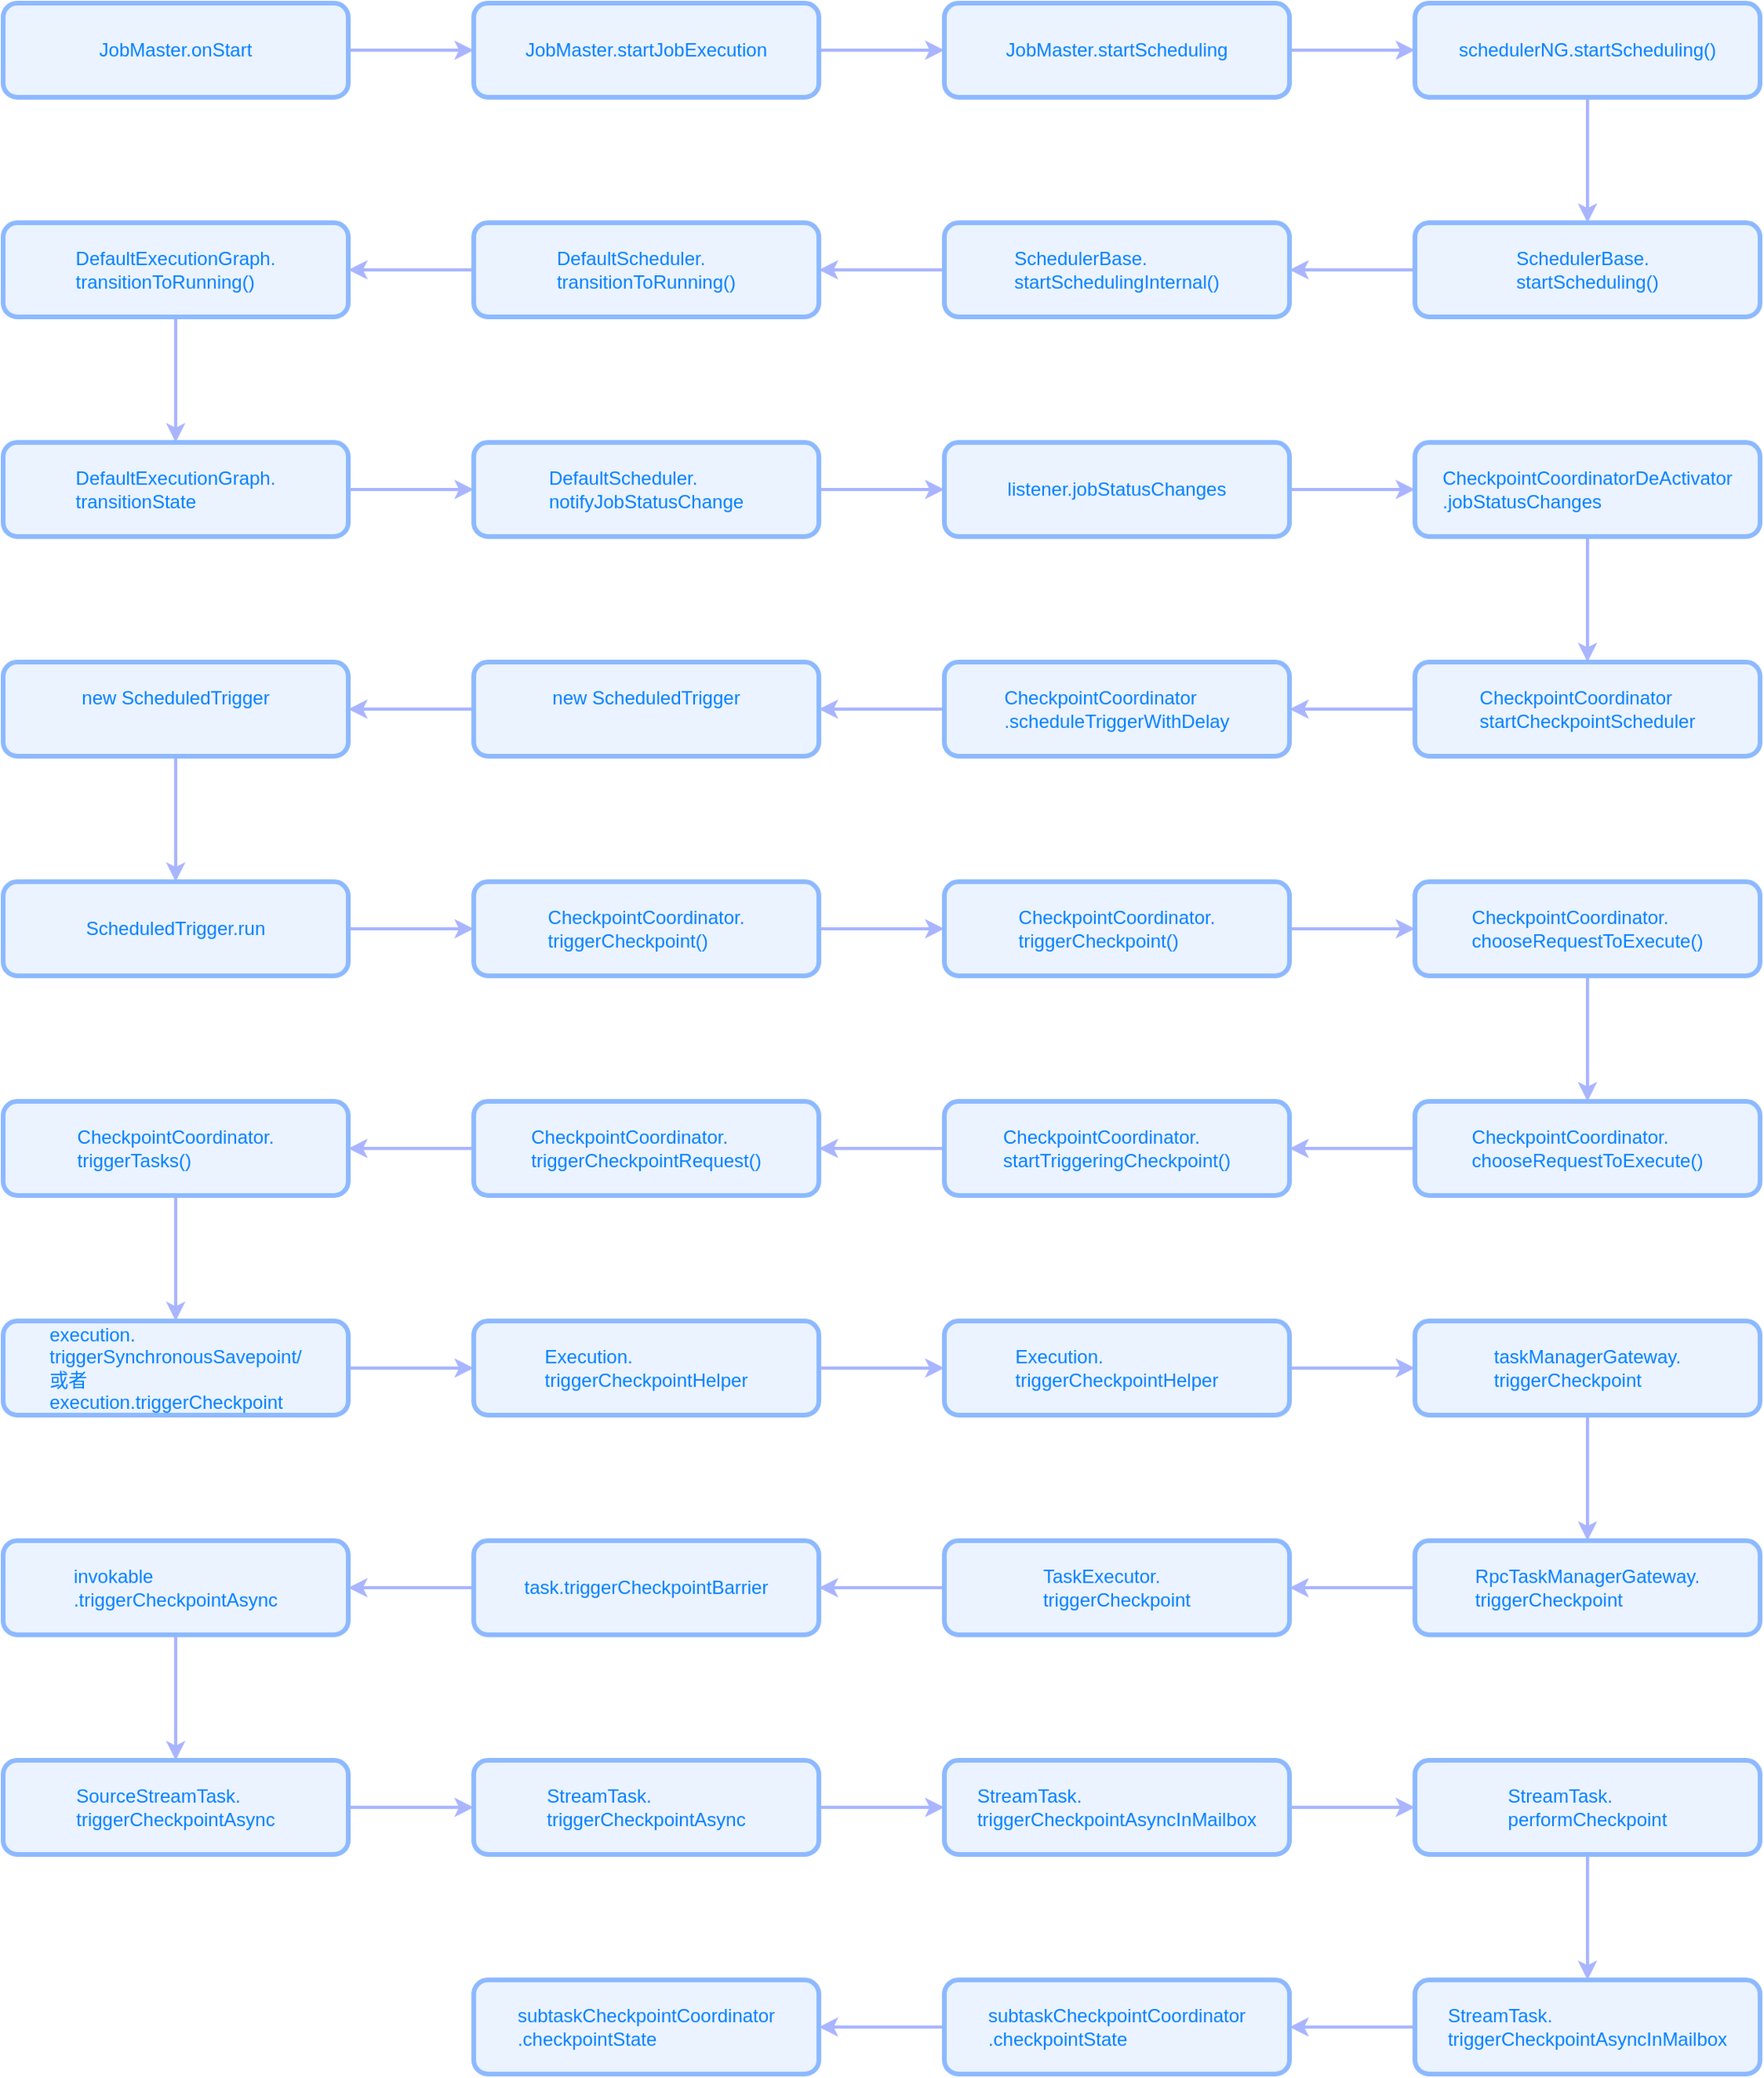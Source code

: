 <mxfile version="20.2.0" type="github">
  <diagram id="rIVFuziZvPPRcLXx0T_O" name="第 1 页">
    <mxGraphModel dx="1422" dy="762" grid="1" gridSize="10" guides="1" tooltips="1" connect="1" arrows="1" fold="1" page="1" pageScale="1" pageWidth="827" pageHeight="1169" math="0" shadow="0">
      <root>
        <mxCell id="0" />
        <mxCell id="1" parent="0" />
        <mxCell id="JBiYZkBzwP2a8FWgT42R-4" value="" style="edgeStyle=orthogonalEdgeStyle;rounded=0;orthogonalLoop=1;jettySize=auto;html=1;fontFamily=Helvetica;fontSize=12;fontColor=#007FFF;strokeColor=#A9B5FF;strokeWidth=2;" edge="1" parent="1" source="JBiYZkBzwP2a8FWgT42R-1" target="JBiYZkBzwP2a8FWgT42R-3">
          <mxGeometry relative="1" as="geometry" />
        </mxCell>
        <mxCell id="JBiYZkBzwP2a8FWgT42R-1" value="&lt;span style=&quot;text-align: left;&quot;&gt;&lt;font color=&quot;#007fff&quot;&gt;JobMaster.&lt;/font&gt;&lt;/span&gt;&lt;font color=&quot;#007fff&quot;&gt;onStart&lt;/font&gt;" style="rounded=1;whiteSpace=wrap;html=1;fillColor=#EAF3FF;strokeColor=#8DB9FF;strokeWidth=3;" vertex="1" parent="1">
          <mxGeometry x="50" y="120" width="220" height="60" as="geometry" />
        </mxCell>
        <mxCell id="JBiYZkBzwP2a8FWgT42R-6" value="" style="edgeStyle=orthogonalEdgeStyle;rounded=0;orthogonalLoop=1;jettySize=auto;html=1;fontFamily=Helvetica;fontSize=12;fontColor=#007FFF;strokeColor=#A9B5FF;strokeWidth=2;" edge="1" parent="1" source="JBiYZkBzwP2a8FWgT42R-3" target="JBiYZkBzwP2a8FWgT42R-5">
          <mxGeometry relative="1" as="geometry" />
        </mxCell>
        <mxCell id="JBiYZkBzwP2a8FWgT42R-3" value="&lt;span style=&quot;text-align: left;&quot;&gt;&lt;font color=&quot;#007fff&quot;&gt;JobMaster.startJobExecution&lt;/font&gt;&lt;/span&gt;" style="rounded=1;whiteSpace=wrap;html=1;fillColor=#EAF3FF;strokeColor=#8DB9FF;strokeWidth=3;" vertex="1" parent="1">
          <mxGeometry x="350" y="120" width="220" height="60" as="geometry" />
        </mxCell>
        <mxCell id="JBiYZkBzwP2a8FWgT42R-8" value="" style="edgeStyle=orthogonalEdgeStyle;rounded=0;orthogonalLoop=1;jettySize=auto;html=1;fontFamily=Helvetica;fontSize=12;fontColor=#007FFF;strokeColor=#A9B5FF;strokeWidth=2;" edge="1" parent="1" source="JBiYZkBzwP2a8FWgT42R-5" target="JBiYZkBzwP2a8FWgT42R-7">
          <mxGeometry relative="1" as="geometry" />
        </mxCell>
        <mxCell id="JBiYZkBzwP2a8FWgT42R-5" value="&lt;span style=&quot;text-align: left;&quot;&gt;&lt;font color=&quot;#007fff&quot;&gt;JobMaster.&lt;/font&gt;&lt;/span&gt;&lt;font color=&quot;#007fff&quot;&gt;startScheduling&lt;/font&gt;" style="rounded=1;whiteSpace=wrap;html=1;fillColor=#EAF3FF;strokeColor=#8DB9FF;strokeWidth=3;" vertex="1" parent="1">
          <mxGeometry x="650" y="120" width="220" height="60" as="geometry" />
        </mxCell>
        <mxCell id="JBiYZkBzwP2a8FWgT42R-10" value="" style="edgeStyle=orthogonalEdgeStyle;rounded=0;orthogonalLoop=1;jettySize=auto;html=1;fontFamily=Helvetica;fontSize=12;fontColor=#007FFF;strokeColor=#A9B5FF;strokeWidth=2;" edge="1" parent="1" source="JBiYZkBzwP2a8FWgT42R-7" target="JBiYZkBzwP2a8FWgT42R-9">
          <mxGeometry relative="1" as="geometry" />
        </mxCell>
        <mxCell id="JBiYZkBzwP2a8FWgT42R-7" value="&lt;div style=&quot;text-align: left;&quot;&gt;&lt;span style=&quot;background-color: initial;&quot;&gt;&lt;font color=&quot;#007fff&quot;&gt;schedulerNG.startScheduling()&lt;/font&gt;&lt;/span&gt;&lt;/div&gt;" style="rounded=1;whiteSpace=wrap;html=1;fillColor=#EAF3FF;strokeColor=#8DB9FF;strokeWidth=3;" vertex="1" parent="1">
          <mxGeometry x="950" y="120" width="220" height="60" as="geometry" />
        </mxCell>
        <mxCell id="JBiYZkBzwP2a8FWgT42R-12" value="" style="edgeStyle=orthogonalEdgeStyle;rounded=0;orthogonalLoop=1;jettySize=auto;html=1;fontFamily=Helvetica;fontSize=12;fontColor=#007FFF;strokeColor=#A9B5FF;strokeWidth=2;" edge="1" parent="1" source="JBiYZkBzwP2a8FWgT42R-9" target="JBiYZkBzwP2a8FWgT42R-11">
          <mxGeometry relative="1" as="geometry" />
        </mxCell>
        <mxCell id="JBiYZkBzwP2a8FWgT42R-9" value="&lt;div style=&quot;text-align: left;&quot;&gt;&lt;span style=&quot;background-color: initial;&quot;&gt;&lt;font color=&quot;#007fff&quot;&gt;SchedulerBase.&lt;/font&gt;&lt;/span&gt;&lt;/div&gt;&lt;span style=&quot;color: rgb(0, 127, 255); text-align: left;&quot;&gt;startScheduling()&lt;/span&gt;" style="rounded=1;whiteSpace=wrap;html=1;fillColor=#EAF3FF;strokeColor=#8DB9FF;strokeWidth=3;" vertex="1" parent="1">
          <mxGeometry x="950" y="260" width="220" height="60" as="geometry" />
        </mxCell>
        <mxCell id="JBiYZkBzwP2a8FWgT42R-14" value="" style="edgeStyle=orthogonalEdgeStyle;rounded=0;orthogonalLoop=1;jettySize=auto;html=1;fontFamily=Helvetica;fontSize=12;fontColor=#007FFF;strokeColor=#A9B5FF;strokeWidth=2;" edge="1" parent="1" source="JBiYZkBzwP2a8FWgT42R-11" target="JBiYZkBzwP2a8FWgT42R-13">
          <mxGeometry relative="1" as="geometry" />
        </mxCell>
        <mxCell id="JBiYZkBzwP2a8FWgT42R-11" value="&lt;div style=&quot;text-align: left;&quot;&gt;&lt;span style=&quot;background-color: initial;&quot;&gt;&lt;font color=&quot;#007fff&quot;&gt;SchedulerBase.&lt;/font&gt;&lt;/span&gt;&lt;/div&gt;&lt;div style=&quot;text-align: left;&quot;&gt;&lt;span style=&quot;background-color: initial;&quot;&gt;&lt;font color=&quot;#007fff&quot;&gt;startSchedulingInternal()&lt;/font&gt;&lt;/span&gt;&lt;/div&gt;" style="rounded=1;whiteSpace=wrap;html=1;fillColor=#EAF3FF;strokeColor=#8DB9FF;strokeWidth=3;" vertex="1" parent="1">
          <mxGeometry x="650" y="260" width="220" height="60" as="geometry" />
        </mxCell>
        <mxCell id="JBiYZkBzwP2a8FWgT42R-16" value="" style="edgeStyle=orthogonalEdgeStyle;rounded=0;orthogonalLoop=1;jettySize=auto;html=1;fontFamily=Helvetica;fontSize=12;fontColor=#007FFF;strokeColor=#A9B5FF;strokeWidth=2;" edge="1" parent="1" source="JBiYZkBzwP2a8FWgT42R-13" target="JBiYZkBzwP2a8FWgT42R-15">
          <mxGeometry relative="1" as="geometry" />
        </mxCell>
        <mxCell id="JBiYZkBzwP2a8FWgT42R-13" value="&lt;div style=&quot;text-align: left;&quot;&gt;&lt;span style=&quot;background-color: initial;&quot;&gt;&lt;font color=&quot;#007fff&quot;&gt;DefaultScheduler&lt;/font&gt;&lt;/span&gt;&lt;span style=&quot;color: rgb(0, 127, 255); background-color: initial;&quot;&gt;.&lt;/span&gt;&lt;/div&gt;&lt;div style=&quot;text-align: left;&quot;&gt;&lt;span style=&quot;background-color: initial;&quot;&gt;&lt;font color=&quot;#007fff&quot;&gt;transitionToRunning&lt;/font&gt;&lt;/span&gt;&lt;span style=&quot;color: rgb(0, 127, 255); background-color: initial;&quot;&gt;()&lt;/span&gt;&lt;/div&gt;" style="rounded=1;whiteSpace=wrap;html=1;fillColor=#EAF3FF;strokeColor=#8DB9FF;strokeWidth=3;" vertex="1" parent="1">
          <mxGeometry x="350" y="260" width="220" height="60" as="geometry" />
        </mxCell>
        <mxCell id="JBiYZkBzwP2a8FWgT42R-18" value="" style="edgeStyle=orthogonalEdgeStyle;rounded=0;orthogonalLoop=1;jettySize=auto;html=1;fontFamily=Helvetica;fontSize=12;fontColor=#007FFF;strokeColor=#A9B5FF;strokeWidth=2;" edge="1" parent="1" source="JBiYZkBzwP2a8FWgT42R-15" target="JBiYZkBzwP2a8FWgT42R-17">
          <mxGeometry relative="1" as="geometry" />
        </mxCell>
        <mxCell id="JBiYZkBzwP2a8FWgT42R-15" value="&lt;div style=&quot;text-align: left;&quot;&gt;&lt;span style=&quot;background-color: initial;&quot;&gt;&lt;font color=&quot;#007fff&quot;&gt;DefaultExecutionGraph&lt;/font&gt;&lt;/span&gt;&lt;span style=&quot;background-color: initial; color: rgb(0, 127, 255);&quot;&gt;.&lt;/span&gt;&lt;/div&gt;&lt;div style=&quot;text-align: left;&quot;&gt;&lt;span style=&quot;background-color: initial;&quot;&gt;&lt;font color=&quot;#007fff&quot;&gt;transitionToRunning&lt;/font&gt;&lt;/span&gt;&lt;span style=&quot;color: rgb(0, 127, 255); background-color: initial;&quot;&gt;()&lt;/span&gt;&lt;/div&gt;" style="rounded=1;whiteSpace=wrap;html=1;fillColor=#EAF3FF;strokeColor=#8DB9FF;strokeWidth=3;" vertex="1" parent="1">
          <mxGeometry x="50" y="260" width="220" height="60" as="geometry" />
        </mxCell>
        <mxCell id="JBiYZkBzwP2a8FWgT42R-20" value="" style="edgeStyle=orthogonalEdgeStyle;rounded=0;orthogonalLoop=1;jettySize=auto;html=1;fontFamily=Helvetica;fontSize=12;fontColor=#007FFF;strokeColor=#A9B5FF;strokeWidth=2;" edge="1" parent="1" source="JBiYZkBzwP2a8FWgT42R-17" target="JBiYZkBzwP2a8FWgT42R-19">
          <mxGeometry relative="1" as="geometry" />
        </mxCell>
        <mxCell id="JBiYZkBzwP2a8FWgT42R-17" value="&lt;div style=&quot;text-align: left;&quot;&gt;&lt;span style=&quot;background-color: initial;&quot;&gt;&lt;font color=&quot;#007fff&quot;&gt;DefaultExecutionGraph&lt;/font&gt;&lt;/span&gt;&lt;span style=&quot;background-color: initial; color: rgb(0, 127, 255);&quot;&gt;.&lt;/span&gt;&lt;/div&gt;&lt;div style=&quot;text-align: left;&quot;&gt;&lt;font color=&quot;#007fff&quot;&gt;transitionState&lt;/font&gt;&lt;br&gt;&lt;/div&gt;" style="rounded=1;whiteSpace=wrap;html=1;fillColor=#EAF3FF;strokeColor=#8DB9FF;strokeWidth=3;" vertex="1" parent="1">
          <mxGeometry x="50" y="400" width="220" height="60" as="geometry" />
        </mxCell>
        <mxCell id="JBiYZkBzwP2a8FWgT42R-22" value="" style="edgeStyle=orthogonalEdgeStyle;rounded=0;orthogonalLoop=1;jettySize=auto;html=1;fontFamily=Helvetica;fontSize=12;fontColor=#007FFF;strokeColor=#A9B5FF;strokeWidth=2;" edge="1" parent="1" source="JBiYZkBzwP2a8FWgT42R-19" target="JBiYZkBzwP2a8FWgT42R-21">
          <mxGeometry relative="1" as="geometry" />
        </mxCell>
        <mxCell id="JBiYZkBzwP2a8FWgT42R-19" value="&lt;div style=&quot;text-align: left;&quot;&gt;&lt;span style=&quot;background-color: initial;&quot;&gt;&lt;font color=&quot;#007fff&quot;&gt;DefaultScheduler&lt;/font&gt;&lt;/span&gt;&lt;span style=&quot;color: rgb(0, 127, 255); background-color: initial;&quot;&gt;.&lt;/span&gt;&lt;/div&gt;&lt;div style=&quot;text-align: left;&quot;&gt;&lt;font color=&quot;#007fff&quot;&gt;notifyJobStatusChange&lt;/font&gt;&lt;br&gt;&lt;/div&gt;" style="rounded=1;whiteSpace=wrap;html=1;fillColor=#EAF3FF;strokeColor=#8DB9FF;strokeWidth=3;" vertex="1" parent="1">
          <mxGeometry x="350" y="400" width="220" height="60" as="geometry" />
        </mxCell>
        <mxCell id="JBiYZkBzwP2a8FWgT42R-24" value="" style="edgeStyle=orthogonalEdgeStyle;rounded=0;orthogonalLoop=1;jettySize=auto;html=1;fontFamily=Helvetica;fontSize=12;fontColor=#007FFF;strokeColor=#A9B5FF;strokeWidth=2;" edge="1" parent="1" source="JBiYZkBzwP2a8FWgT42R-21" target="JBiYZkBzwP2a8FWgT42R-23">
          <mxGeometry relative="1" as="geometry" />
        </mxCell>
        <mxCell id="JBiYZkBzwP2a8FWgT42R-21" value="&lt;div style=&quot;text-align: left;&quot;&gt;&lt;font color=&quot;#007fff&quot;&gt;listener.jobStatusChanges&lt;/font&gt;&lt;br&gt;&lt;/div&gt;" style="rounded=1;whiteSpace=wrap;html=1;fillColor=#EAF3FF;strokeColor=#8DB9FF;strokeWidth=3;" vertex="1" parent="1">
          <mxGeometry x="650" y="400" width="220" height="60" as="geometry" />
        </mxCell>
        <mxCell id="JBiYZkBzwP2a8FWgT42R-26" value="" style="edgeStyle=orthogonalEdgeStyle;rounded=0;orthogonalLoop=1;jettySize=auto;html=1;fontFamily=Helvetica;fontSize=12;fontColor=#007FFF;strokeColor=#A9B5FF;strokeWidth=2;" edge="1" parent="1" source="JBiYZkBzwP2a8FWgT42R-23" target="JBiYZkBzwP2a8FWgT42R-25">
          <mxGeometry relative="1" as="geometry" />
        </mxCell>
        <mxCell id="JBiYZkBzwP2a8FWgT42R-23" value="&lt;div style=&quot;text-align: left;&quot;&gt;&lt;span style=&quot;background-color: initial;&quot;&gt;&lt;font color=&quot;#007fff&quot;&gt;CheckpointCoordinatorDeActivator&lt;/font&gt;&lt;/span&gt;&lt;/div&gt;&lt;div style=&quot;text-align: left;&quot;&gt;&lt;font color=&quot;#007fff&quot;&gt;.jobStatusChanges&lt;/font&gt;&lt;br&gt;&lt;/div&gt;" style="rounded=1;whiteSpace=wrap;html=1;fillColor=#EAF3FF;strokeColor=#8DB9FF;strokeWidth=3;" vertex="1" parent="1">
          <mxGeometry x="950" y="400" width="220" height="60" as="geometry" />
        </mxCell>
        <mxCell id="JBiYZkBzwP2a8FWgT42R-28" value="" style="edgeStyle=orthogonalEdgeStyle;rounded=0;orthogonalLoop=1;jettySize=auto;html=1;fontFamily=Helvetica;fontSize=12;fontColor=#007FFF;strokeColor=#A9B5FF;strokeWidth=2;" edge="1" parent="1" source="JBiYZkBzwP2a8FWgT42R-25" target="JBiYZkBzwP2a8FWgT42R-27">
          <mxGeometry relative="1" as="geometry" />
        </mxCell>
        <mxCell id="JBiYZkBzwP2a8FWgT42R-25" value="&lt;div style=&quot;text-align: left;&quot;&gt;&lt;span style=&quot;background-color: initial;&quot;&gt;&lt;font color=&quot;#007fff&quot;&gt;CheckpointCoordinator&lt;/font&gt;&lt;/span&gt;&lt;/div&gt;&lt;div style=&quot;text-align: left;&quot;&gt;&lt;font color=&quot;#007fff&quot;&gt;startCheckpointScheduler&lt;/font&gt;&lt;br&gt;&lt;/div&gt;" style="rounded=1;whiteSpace=wrap;html=1;fillColor=#EAF3FF;strokeColor=#8DB9FF;strokeWidth=3;" vertex="1" parent="1">
          <mxGeometry x="950" y="540" width="220" height="60" as="geometry" />
        </mxCell>
        <mxCell id="JBiYZkBzwP2a8FWgT42R-30" value="" style="edgeStyle=orthogonalEdgeStyle;rounded=0;orthogonalLoop=1;jettySize=auto;html=1;fontFamily=Helvetica;fontSize=12;fontColor=#007FFF;strokeColor=#A9B5FF;strokeWidth=2;" edge="1" parent="1" source="JBiYZkBzwP2a8FWgT42R-27" target="JBiYZkBzwP2a8FWgT42R-29">
          <mxGeometry relative="1" as="geometry" />
        </mxCell>
        <mxCell id="JBiYZkBzwP2a8FWgT42R-27" value="&lt;div style=&quot;text-align: left;&quot;&gt;&lt;span style=&quot;background-color: initial;&quot;&gt;&lt;font color=&quot;#007fff&quot;&gt;CheckpointCoordinator&lt;/font&gt;&lt;/span&gt;&lt;/div&gt;&lt;div style=&quot;text-align: left;&quot;&gt;&lt;font color=&quot;#007fff&quot;&gt;.&lt;/font&gt;&lt;span style=&quot;color: rgb(0, 127, 255); background-color: initial;&quot;&gt;scheduleTriggerWithDelay&lt;/span&gt;&lt;/div&gt;" style="rounded=1;whiteSpace=wrap;html=1;fillColor=#EAF3FF;strokeColor=#8DB9FF;strokeWidth=3;" vertex="1" parent="1">
          <mxGeometry x="650" y="540" width="220" height="60" as="geometry" />
        </mxCell>
        <mxCell id="JBiYZkBzwP2a8FWgT42R-32" value="" style="edgeStyle=orthogonalEdgeStyle;rounded=0;orthogonalLoop=1;jettySize=auto;html=1;fontFamily=Helvetica;fontSize=12;fontColor=#007FFF;strokeColor=#A9B5FF;strokeWidth=2;" edge="1" parent="1" source="JBiYZkBzwP2a8FWgT42R-29" target="JBiYZkBzwP2a8FWgT42R-31">
          <mxGeometry relative="1" as="geometry" />
        </mxCell>
        <mxCell id="JBiYZkBzwP2a8FWgT42R-29" value="&lt;div style=&quot;text-align: left;&quot;&gt;&lt;font color=&quot;#007fff&quot;&gt;new&amp;nbsp;&lt;/font&gt;&lt;span style=&quot;color: rgb(0, 127, 255); background-color: initial;&quot;&gt;ScheduledTrigger&lt;/span&gt;&lt;/div&gt;&lt;div style=&quot;text-align: left;&quot;&gt;&lt;font color=&quot;#007fff&quot;&gt;&amp;nbsp;&lt;/font&gt;&lt;/div&gt;" style="rounded=1;whiteSpace=wrap;html=1;fillColor=#EAF3FF;strokeColor=#8DB9FF;strokeWidth=3;" vertex="1" parent="1">
          <mxGeometry x="350" y="540" width="220" height="60" as="geometry" />
        </mxCell>
        <mxCell id="JBiYZkBzwP2a8FWgT42R-34" value="" style="edgeStyle=orthogonalEdgeStyle;rounded=0;orthogonalLoop=1;jettySize=auto;html=1;fontFamily=Helvetica;fontSize=12;fontColor=#007FFF;strokeColor=#A9B5FF;strokeWidth=2;" edge="1" parent="1" source="JBiYZkBzwP2a8FWgT42R-31" target="JBiYZkBzwP2a8FWgT42R-33">
          <mxGeometry relative="1" as="geometry" />
        </mxCell>
        <mxCell id="JBiYZkBzwP2a8FWgT42R-31" value="&lt;div style=&quot;text-align: left;&quot;&gt;&lt;font color=&quot;#007fff&quot;&gt;new&amp;nbsp;&lt;/font&gt;&lt;span style=&quot;color: rgb(0, 127, 255); background-color: initial;&quot;&gt;ScheduledTrigger&lt;/span&gt;&lt;/div&gt;&lt;div style=&quot;text-align: left;&quot;&gt;&lt;font color=&quot;#007fff&quot;&gt;&amp;nbsp;&lt;/font&gt;&lt;/div&gt;" style="rounded=1;whiteSpace=wrap;html=1;fillColor=#EAF3FF;strokeColor=#8DB9FF;strokeWidth=3;" vertex="1" parent="1">
          <mxGeometry x="50" y="540" width="220" height="60" as="geometry" />
        </mxCell>
        <mxCell id="JBiYZkBzwP2a8FWgT42R-36" value="" style="edgeStyle=orthogonalEdgeStyle;rounded=0;orthogonalLoop=1;jettySize=auto;html=1;fontFamily=Helvetica;fontSize=12;fontColor=#007FFF;strokeColor=#A9B5FF;strokeWidth=2;" edge="1" parent="1" source="JBiYZkBzwP2a8FWgT42R-33" target="JBiYZkBzwP2a8FWgT42R-35">
          <mxGeometry relative="1" as="geometry" />
        </mxCell>
        <mxCell id="JBiYZkBzwP2a8FWgT42R-33" value="&lt;div style=&quot;text-align: left;&quot;&gt;&lt;font color=&quot;#007fff&quot;&gt;ScheduledTrigger.run&lt;/font&gt;&lt;br&gt;&lt;/div&gt;" style="rounded=1;whiteSpace=wrap;html=1;fillColor=#EAF3FF;strokeColor=#8DB9FF;strokeWidth=3;" vertex="1" parent="1">
          <mxGeometry x="50" y="680" width="220" height="60" as="geometry" />
        </mxCell>
        <mxCell id="JBiYZkBzwP2a8FWgT42R-38" value="" style="edgeStyle=orthogonalEdgeStyle;rounded=0;orthogonalLoop=1;jettySize=auto;html=1;fontFamily=Helvetica;fontSize=12;fontColor=#007FFF;strokeColor=#A9B5FF;strokeWidth=2;" edge="1" parent="1" source="JBiYZkBzwP2a8FWgT42R-35" target="JBiYZkBzwP2a8FWgT42R-37">
          <mxGeometry relative="1" as="geometry" />
        </mxCell>
        <mxCell id="JBiYZkBzwP2a8FWgT42R-35" value="&lt;div style=&quot;text-align: left;&quot;&gt;&lt;font color=&quot;#007fff&quot;&gt;CheckpointCoordinator.&lt;/font&gt;&lt;br&gt;&lt;/div&gt;&lt;div style=&quot;text-align: left;&quot;&gt;&lt;font color=&quot;#007fff&quot;&gt;triggerCheckpoint()&lt;br&gt;&lt;/font&gt;&lt;/div&gt;" style="rounded=1;whiteSpace=wrap;html=1;fillColor=#EAF3FF;strokeColor=#8DB9FF;strokeWidth=3;" vertex="1" parent="1">
          <mxGeometry x="350" y="680" width="220" height="60" as="geometry" />
        </mxCell>
        <mxCell id="JBiYZkBzwP2a8FWgT42R-40" value="" style="edgeStyle=orthogonalEdgeStyle;rounded=0;orthogonalLoop=1;jettySize=auto;html=1;fontFamily=Helvetica;fontSize=12;fontColor=#007FFF;strokeColor=#A9B5FF;strokeWidth=2;" edge="1" parent="1" source="JBiYZkBzwP2a8FWgT42R-37" target="JBiYZkBzwP2a8FWgT42R-39">
          <mxGeometry relative="1" as="geometry" />
        </mxCell>
        <mxCell id="JBiYZkBzwP2a8FWgT42R-37" value="&lt;div style=&quot;text-align: left;&quot;&gt;&lt;font color=&quot;#007fff&quot;&gt;CheckpointCoordinator.&lt;/font&gt;&lt;br&gt;&lt;/div&gt;&lt;div style=&quot;text-align: left;&quot;&gt;&lt;font color=&quot;#007fff&quot;&gt;triggerCheckpoint()&lt;br&gt;&lt;/font&gt;&lt;/div&gt;" style="rounded=1;whiteSpace=wrap;html=1;fillColor=#EAF3FF;strokeColor=#8DB9FF;strokeWidth=3;" vertex="1" parent="1">
          <mxGeometry x="650" y="680" width="220" height="60" as="geometry" />
        </mxCell>
        <mxCell id="JBiYZkBzwP2a8FWgT42R-42" value="" style="edgeStyle=orthogonalEdgeStyle;rounded=0;orthogonalLoop=1;jettySize=auto;html=1;fontFamily=Helvetica;fontSize=12;fontColor=#007FFF;strokeColor=#A9B5FF;strokeWidth=2;" edge="1" parent="1" source="JBiYZkBzwP2a8FWgT42R-39" target="JBiYZkBzwP2a8FWgT42R-41">
          <mxGeometry relative="1" as="geometry" />
        </mxCell>
        <mxCell id="JBiYZkBzwP2a8FWgT42R-39" value="&lt;div style=&quot;text-align: left;&quot;&gt;&lt;font color=&quot;#007fff&quot;&gt;CheckpointCoordinator.&lt;/font&gt;&lt;br&gt;&lt;/div&gt;&lt;div style=&quot;text-align: left;&quot;&gt;&lt;span style=&quot;background-color: initial;&quot;&gt;&lt;font color=&quot;#007fff&quot;&gt;chooseRequestToExecute&lt;/font&gt;&lt;/span&gt;&lt;span style=&quot;color: rgb(0, 127, 255); background-color: initial;&quot;&gt;()&lt;/span&gt;&lt;/div&gt;" style="rounded=1;whiteSpace=wrap;html=1;fillColor=#EAF3FF;strokeColor=#8DB9FF;strokeWidth=3;" vertex="1" parent="1">
          <mxGeometry x="950" y="680" width="220" height="60" as="geometry" />
        </mxCell>
        <mxCell id="JBiYZkBzwP2a8FWgT42R-44" value="" style="edgeStyle=orthogonalEdgeStyle;rounded=0;orthogonalLoop=1;jettySize=auto;html=1;fontFamily=Helvetica;fontSize=12;fontColor=#007FFF;strokeColor=#A9B5FF;strokeWidth=2;" edge="1" parent="1" source="JBiYZkBzwP2a8FWgT42R-41" target="JBiYZkBzwP2a8FWgT42R-43">
          <mxGeometry relative="1" as="geometry" />
        </mxCell>
        <mxCell id="JBiYZkBzwP2a8FWgT42R-41" value="&lt;div style=&quot;text-align: left;&quot;&gt;&lt;font color=&quot;#007fff&quot;&gt;CheckpointCoordinator.&lt;/font&gt;&lt;br&gt;&lt;/div&gt;&lt;div style=&quot;text-align: left;&quot;&gt;&lt;span style=&quot;background-color: initial;&quot;&gt;&lt;font color=&quot;#007fff&quot;&gt;chooseRequestToExecute&lt;/font&gt;&lt;/span&gt;&lt;span style=&quot;color: rgb(0, 127, 255); background-color: initial;&quot;&gt;()&lt;/span&gt;&lt;/div&gt;" style="rounded=1;whiteSpace=wrap;html=1;fillColor=#EAF3FF;strokeColor=#8DB9FF;strokeWidth=3;" vertex="1" parent="1">
          <mxGeometry x="950" y="820" width="220" height="60" as="geometry" />
        </mxCell>
        <mxCell id="JBiYZkBzwP2a8FWgT42R-63" value="" style="edgeStyle=orthogonalEdgeStyle;rounded=0;orthogonalLoop=1;jettySize=auto;html=1;fontFamily=Helvetica;fontSize=12;fontColor=#007FFF;strokeColor=#A9B5FF;strokeWidth=2;" edge="1" parent="1" source="JBiYZkBzwP2a8FWgT42R-43" target="JBiYZkBzwP2a8FWgT42R-62">
          <mxGeometry relative="1" as="geometry" />
        </mxCell>
        <mxCell id="JBiYZkBzwP2a8FWgT42R-43" value="&lt;div style=&quot;text-align: left;&quot;&gt;&lt;font color=&quot;#007fff&quot;&gt;CheckpointCoordinator.&lt;/font&gt;&lt;br&gt;&lt;/div&gt;&lt;div style=&quot;text-align: left;&quot;&gt;&lt;span style=&quot;background-color: initial;&quot;&gt;&lt;font color=&quot;#007fff&quot;&gt;startTriggeringCheckpoint&lt;/font&gt;&lt;/span&gt;&lt;span style=&quot;background-color: initial; color: rgb(0, 127, 255);&quot;&gt;()&lt;/span&gt;&lt;/div&gt;" style="rounded=1;whiteSpace=wrap;html=1;fillColor=#EAF3FF;strokeColor=#8DB9FF;strokeWidth=3;" vertex="1" parent="1">
          <mxGeometry x="650" y="820" width="220" height="60" as="geometry" />
        </mxCell>
        <mxCell id="JBiYZkBzwP2a8FWgT42R-65" value="" style="edgeStyle=orthogonalEdgeStyle;rounded=0;orthogonalLoop=1;jettySize=auto;html=1;fontFamily=Helvetica;fontSize=12;fontColor=#007FFF;strokeColor=#A9B5FF;strokeWidth=2;" edge="1" parent="1" source="JBiYZkBzwP2a8FWgT42R-62" target="JBiYZkBzwP2a8FWgT42R-64">
          <mxGeometry relative="1" as="geometry" />
        </mxCell>
        <mxCell id="JBiYZkBzwP2a8FWgT42R-62" value="&lt;div style=&quot;text-align: left;&quot;&gt;&lt;font color=&quot;#007fff&quot;&gt;CheckpointCoordinator.&lt;/font&gt;&lt;br&gt;&lt;/div&gt;&lt;div style=&quot;text-align: left;&quot;&gt;&lt;span style=&quot;background-color: initial;&quot;&gt;&lt;font color=&quot;#007fff&quot;&gt;triggerCheckpointRequest&lt;/font&gt;&lt;/span&gt;&lt;span style=&quot;background-color: initial; color: rgb(0, 127, 255);&quot;&gt;()&lt;/span&gt;&lt;/div&gt;" style="rounded=1;whiteSpace=wrap;html=1;fillColor=#EAF3FF;strokeColor=#8DB9FF;strokeWidth=3;" vertex="1" parent="1">
          <mxGeometry x="350" y="820" width="220" height="60" as="geometry" />
        </mxCell>
        <mxCell id="JBiYZkBzwP2a8FWgT42R-67" value="" style="edgeStyle=orthogonalEdgeStyle;rounded=0;orthogonalLoop=1;jettySize=auto;html=1;fontFamily=Helvetica;fontSize=12;fontColor=#007FFF;strokeColor=#A9B5FF;strokeWidth=2;" edge="1" parent="1" source="JBiYZkBzwP2a8FWgT42R-64" target="JBiYZkBzwP2a8FWgT42R-66">
          <mxGeometry relative="1" as="geometry" />
        </mxCell>
        <mxCell id="JBiYZkBzwP2a8FWgT42R-64" value="&lt;div style=&quot;text-align: left;&quot;&gt;&lt;font color=&quot;#007fff&quot;&gt;CheckpointCoordinator.&lt;/font&gt;&lt;br&gt;&lt;/div&gt;&lt;div style=&quot;text-align: left;&quot;&gt;&lt;span style=&quot;background-color: initial;&quot;&gt;&lt;font color=&quot;#007fff&quot;&gt;triggerTasks&lt;/font&gt;&lt;/span&gt;&lt;span style=&quot;background-color: initial; color: rgb(0, 127, 255);&quot;&gt;()&lt;/span&gt;&lt;/div&gt;" style="rounded=1;whiteSpace=wrap;html=1;fillColor=#EAF3FF;strokeColor=#8DB9FF;strokeWidth=3;" vertex="1" parent="1">
          <mxGeometry x="50" y="820" width="220" height="60" as="geometry" />
        </mxCell>
        <mxCell id="JBiYZkBzwP2a8FWgT42R-69" value="" style="edgeStyle=orthogonalEdgeStyle;rounded=0;orthogonalLoop=1;jettySize=auto;html=1;fontFamily=Helvetica;fontSize=12;fontColor=#007FFF;strokeColor=#A9B5FF;strokeWidth=2;" edge="1" parent="1" source="JBiYZkBzwP2a8FWgT42R-66" target="JBiYZkBzwP2a8FWgT42R-68">
          <mxGeometry relative="1" as="geometry" />
        </mxCell>
        <mxCell id="JBiYZkBzwP2a8FWgT42R-66" value="&lt;div style=&quot;text-align: left;&quot;&gt;&lt;font color=&quot;#007fff&quot;&gt;execution.&lt;/font&gt;&lt;/div&gt;&lt;div style=&quot;text-align: left;&quot;&gt;&lt;font color=&quot;#007fff&quot;&gt;triggerSynchronousSavepoint/&lt;/font&gt;&lt;br&gt;&lt;/div&gt;&lt;div style=&quot;text-align: left;&quot;&gt;&lt;font color=&quot;#007fff&quot;&gt;或者&lt;/font&gt;&lt;/div&gt;&lt;div style=&quot;text-align: left;&quot;&gt;&lt;font color=&quot;#007fff&quot;&gt;execution.triggerCheckpoint&lt;br&gt;&lt;/font&gt;&lt;/div&gt;" style="rounded=1;whiteSpace=wrap;html=1;fillColor=#EAF3FF;strokeColor=#8DB9FF;strokeWidth=3;" vertex="1" parent="1">
          <mxGeometry x="50" y="960" width="220" height="60" as="geometry" />
        </mxCell>
        <mxCell id="JBiYZkBzwP2a8FWgT42R-71" value="" style="edgeStyle=orthogonalEdgeStyle;rounded=0;orthogonalLoop=1;jettySize=auto;html=1;fontFamily=Helvetica;fontSize=12;fontColor=#007FFF;strokeColor=#A9B5FF;strokeWidth=2;" edge="1" parent="1" source="JBiYZkBzwP2a8FWgT42R-68" target="JBiYZkBzwP2a8FWgT42R-70">
          <mxGeometry relative="1" as="geometry" />
        </mxCell>
        <mxCell id="JBiYZkBzwP2a8FWgT42R-68" value="&lt;div style=&quot;text-align: left;&quot;&gt;&lt;span style=&quot;background-color: initial;&quot;&gt;&lt;font color=&quot;#007fff&quot;&gt;Execution&lt;/font&gt;&lt;/span&gt;&lt;span style=&quot;color: rgb(0, 127, 255); background-color: initial;&quot;&gt;.&lt;/span&gt;&lt;/div&gt;&lt;div style=&quot;text-align: left;&quot;&gt;&lt;font color=&quot;#007fff&quot;&gt;triggerCheckpointHelper&lt;/font&gt;&lt;br&gt;&lt;/div&gt;" style="rounded=1;whiteSpace=wrap;html=1;fillColor=#EAF3FF;strokeColor=#8DB9FF;strokeWidth=3;" vertex="1" parent="1">
          <mxGeometry x="350" y="960" width="220" height="60" as="geometry" />
        </mxCell>
        <mxCell id="JBiYZkBzwP2a8FWgT42R-73" value="" style="edgeStyle=orthogonalEdgeStyle;rounded=0;orthogonalLoop=1;jettySize=auto;html=1;fontFamily=Helvetica;fontSize=12;fontColor=#007FFF;strokeColor=#A9B5FF;strokeWidth=2;" edge="1" parent="1" source="JBiYZkBzwP2a8FWgT42R-70" target="JBiYZkBzwP2a8FWgT42R-72">
          <mxGeometry relative="1" as="geometry" />
        </mxCell>
        <mxCell id="JBiYZkBzwP2a8FWgT42R-70" value="&lt;div style=&quot;text-align: left;&quot;&gt;&lt;span style=&quot;background-color: initial;&quot;&gt;&lt;font color=&quot;#007fff&quot;&gt;Execution&lt;/font&gt;&lt;/span&gt;&lt;span style=&quot;color: rgb(0, 127, 255); background-color: initial;&quot;&gt;.&lt;/span&gt;&lt;/div&gt;&lt;div style=&quot;text-align: left;&quot;&gt;&lt;font color=&quot;#007fff&quot;&gt;triggerCheckpointHelper&lt;/font&gt;&lt;br&gt;&lt;/div&gt;" style="rounded=1;whiteSpace=wrap;html=1;fillColor=#EAF3FF;strokeColor=#8DB9FF;strokeWidth=3;" vertex="1" parent="1">
          <mxGeometry x="650" y="960" width="220" height="60" as="geometry" />
        </mxCell>
        <mxCell id="JBiYZkBzwP2a8FWgT42R-75" value="" style="edgeStyle=orthogonalEdgeStyle;rounded=0;orthogonalLoop=1;jettySize=auto;html=1;fontFamily=Helvetica;fontSize=12;fontColor=#007FFF;strokeColor=#A9B5FF;strokeWidth=2;" edge="1" parent="1" source="JBiYZkBzwP2a8FWgT42R-72" target="JBiYZkBzwP2a8FWgT42R-74">
          <mxGeometry relative="1" as="geometry" />
        </mxCell>
        <mxCell id="JBiYZkBzwP2a8FWgT42R-72" value="&lt;div style=&quot;text-align: left;&quot;&gt;&lt;font color=&quot;#007fff&quot;&gt;taskManagerGateway.&lt;/font&gt;&lt;/div&gt;&lt;div style=&quot;text-align: left;&quot;&gt;&lt;font color=&quot;#007fff&quot;&gt;triggerCheckpoint&lt;/font&gt;&lt;br&gt;&lt;/div&gt;" style="rounded=1;whiteSpace=wrap;html=1;fillColor=#EAF3FF;strokeColor=#8DB9FF;strokeWidth=3;" vertex="1" parent="1">
          <mxGeometry x="950" y="960" width="220" height="60" as="geometry" />
        </mxCell>
        <mxCell id="JBiYZkBzwP2a8FWgT42R-77" value="" style="edgeStyle=orthogonalEdgeStyle;rounded=0;orthogonalLoop=1;jettySize=auto;html=1;fontFamily=Helvetica;fontSize=12;fontColor=#007FFF;strokeColor=#A9B5FF;strokeWidth=2;" edge="1" parent="1" source="JBiYZkBzwP2a8FWgT42R-74" target="JBiYZkBzwP2a8FWgT42R-76">
          <mxGeometry relative="1" as="geometry" />
        </mxCell>
        <mxCell id="JBiYZkBzwP2a8FWgT42R-74" value="&lt;div style=&quot;text-align: left;&quot;&gt;&lt;span style=&quot;background-color: initial;&quot;&gt;&lt;font color=&quot;#007fff&quot;&gt;RpcTaskManagerGateway&lt;/font&gt;&lt;/span&gt;&lt;span style=&quot;background-color: initial; color: rgb(0, 127, 255);&quot;&gt;.&lt;/span&gt;&lt;/div&gt;&lt;div style=&quot;text-align: left;&quot;&gt;&lt;font color=&quot;#007fff&quot;&gt;triggerCheckpoint&lt;/font&gt;&lt;br&gt;&lt;/div&gt;" style="rounded=1;whiteSpace=wrap;html=1;fillColor=#EAF3FF;strokeColor=#8DB9FF;strokeWidth=3;" vertex="1" parent="1">
          <mxGeometry x="950" y="1100" width="220" height="60" as="geometry" />
        </mxCell>
        <mxCell id="JBiYZkBzwP2a8FWgT42R-79" value="" style="edgeStyle=orthogonalEdgeStyle;rounded=0;orthogonalLoop=1;jettySize=auto;html=1;fontFamily=Helvetica;fontSize=12;fontColor=#007FFF;strokeColor=#A9B5FF;strokeWidth=2;" edge="1" parent="1" source="JBiYZkBzwP2a8FWgT42R-76" target="JBiYZkBzwP2a8FWgT42R-78">
          <mxGeometry relative="1" as="geometry" />
        </mxCell>
        <mxCell id="JBiYZkBzwP2a8FWgT42R-76" value="&lt;div style=&quot;text-align: left;&quot;&gt;&lt;span style=&quot;background-color: initial;&quot;&gt;&lt;font color=&quot;#007fff&quot;&gt;TaskExecutor&lt;/font&gt;&lt;/span&gt;&lt;span style=&quot;background-color: initial; color: rgb(0, 127, 255);&quot;&gt;.&lt;/span&gt;&lt;/div&gt;&lt;div style=&quot;text-align: left;&quot;&gt;&lt;font color=&quot;#007fff&quot;&gt;triggerCheckpoint&lt;/font&gt;&lt;br&gt;&lt;/div&gt;" style="rounded=1;whiteSpace=wrap;html=1;fillColor=#EAF3FF;strokeColor=#8DB9FF;strokeWidth=3;" vertex="1" parent="1">
          <mxGeometry x="650" y="1100" width="220" height="60" as="geometry" />
        </mxCell>
        <mxCell id="JBiYZkBzwP2a8FWgT42R-81" value="" style="edgeStyle=orthogonalEdgeStyle;rounded=0;orthogonalLoop=1;jettySize=auto;html=1;fontFamily=Helvetica;fontSize=12;fontColor=#007FFF;strokeColor=#A9B5FF;strokeWidth=2;" edge="1" parent="1" source="JBiYZkBzwP2a8FWgT42R-78" target="JBiYZkBzwP2a8FWgT42R-80">
          <mxGeometry relative="1" as="geometry" />
        </mxCell>
        <mxCell id="JBiYZkBzwP2a8FWgT42R-78" value="&lt;div style=&quot;text-align: left;&quot;&gt;&lt;font color=&quot;#007fff&quot;&gt;task.triggerCheckpointBarrier&lt;/font&gt;&lt;br&gt;&lt;/div&gt;" style="rounded=1;whiteSpace=wrap;html=1;fillColor=#EAF3FF;strokeColor=#8DB9FF;strokeWidth=3;" vertex="1" parent="1">
          <mxGeometry x="350" y="1100" width="220" height="60" as="geometry" />
        </mxCell>
        <mxCell id="JBiYZkBzwP2a8FWgT42R-83" value="" style="edgeStyle=orthogonalEdgeStyle;rounded=0;orthogonalLoop=1;jettySize=auto;html=1;fontFamily=Helvetica;fontSize=12;fontColor=#007FFF;strokeColor=#A9B5FF;strokeWidth=2;" edge="1" parent="1" source="JBiYZkBzwP2a8FWgT42R-80" target="JBiYZkBzwP2a8FWgT42R-82">
          <mxGeometry relative="1" as="geometry" />
        </mxCell>
        <mxCell id="JBiYZkBzwP2a8FWgT42R-80" value="&lt;div style=&quot;text-align: left;&quot;&gt;&lt;font color=&quot;#007fff&quot;&gt;invokable&lt;/font&gt;&lt;/div&gt;&lt;div style=&quot;text-align: left;&quot;&gt;&lt;font color=&quot;#007fff&quot;&gt;.triggerCheckpointAsync&lt;/font&gt;&lt;br&gt;&lt;/div&gt;" style="rounded=1;whiteSpace=wrap;html=1;fillColor=#EAF3FF;strokeColor=#8DB9FF;strokeWidth=3;" vertex="1" parent="1">
          <mxGeometry x="50" y="1100" width="220" height="60" as="geometry" />
        </mxCell>
        <mxCell id="JBiYZkBzwP2a8FWgT42R-85" value="" style="edgeStyle=orthogonalEdgeStyle;rounded=0;orthogonalLoop=1;jettySize=auto;html=1;fontFamily=Helvetica;fontSize=12;fontColor=#007FFF;strokeColor=#A9B5FF;strokeWidth=2;" edge="1" parent="1" source="JBiYZkBzwP2a8FWgT42R-82" target="JBiYZkBzwP2a8FWgT42R-84">
          <mxGeometry relative="1" as="geometry" />
        </mxCell>
        <mxCell id="JBiYZkBzwP2a8FWgT42R-82" value="&lt;div style=&quot;text-align: left;&quot;&gt;&lt;span style=&quot;background-color: initial;&quot;&gt;&lt;font color=&quot;#007fff&quot;&gt;SourceStreamTask.&lt;/font&gt;&lt;/span&gt;&lt;/div&gt;&lt;div style=&quot;text-align: left;&quot;&gt;&lt;span style=&quot;color: rgb(0, 127, 255); background-color: initial;&quot;&gt;triggerCheckpointAsync&lt;/span&gt;&lt;br&gt;&lt;/div&gt;" style="rounded=1;whiteSpace=wrap;html=1;fillColor=#EAF3FF;strokeColor=#8DB9FF;strokeWidth=3;" vertex="1" parent="1">
          <mxGeometry x="50" y="1240" width="220" height="60" as="geometry" />
        </mxCell>
        <mxCell id="JBiYZkBzwP2a8FWgT42R-87" value="" style="edgeStyle=orthogonalEdgeStyle;rounded=0;orthogonalLoop=1;jettySize=auto;html=1;fontFamily=Helvetica;fontSize=12;fontColor=#007FFF;strokeColor=#A9B5FF;strokeWidth=2;" edge="1" parent="1" source="JBiYZkBzwP2a8FWgT42R-84" target="JBiYZkBzwP2a8FWgT42R-86">
          <mxGeometry relative="1" as="geometry" />
        </mxCell>
        <mxCell id="JBiYZkBzwP2a8FWgT42R-84" value="&lt;div style=&quot;text-align: left;&quot;&gt;&lt;span style=&quot;background-color: initial;&quot;&gt;&lt;font color=&quot;#007fff&quot;&gt;StreamTask&lt;/font&gt;&lt;/span&gt;&lt;span style=&quot;color: rgb(0, 127, 255); background-color: initial;&quot;&gt;.&lt;/span&gt;&lt;/div&gt;&lt;div style=&quot;text-align: left;&quot;&gt;&lt;span style=&quot;background-color: initial;&quot;&gt;&lt;font color=&quot;#007fff&quot;&gt;triggerCheckpointAsync&lt;/font&gt;&lt;/span&gt;&lt;/div&gt;" style="rounded=1;whiteSpace=wrap;html=1;fillColor=#EAF3FF;strokeColor=#8DB9FF;strokeWidth=3;" vertex="1" parent="1">
          <mxGeometry x="350" y="1240" width="220" height="60" as="geometry" />
        </mxCell>
        <mxCell id="JBiYZkBzwP2a8FWgT42R-89" value="" style="edgeStyle=orthogonalEdgeStyle;rounded=0;orthogonalLoop=1;jettySize=auto;html=1;fontFamily=Helvetica;fontSize=12;fontColor=#007FFF;strokeColor=#A9B5FF;strokeWidth=2;" edge="1" parent="1" source="JBiYZkBzwP2a8FWgT42R-86" target="JBiYZkBzwP2a8FWgT42R-88">
          <mxGeometry relative="1" as="geometry" />
        </mxCell>
        <mxCell id="JBiYZkBzwP2a8FWgT42R-86" value="&lt;div style=&quot;text-align: left;&quot;&gt;&lt;span style=&quot;background-color: initial;&quot;&gt;&lt;font color=&quot;#007fff&quot;&gt;StreamTask&lt;/font&gt;&lt;/span&gt;&lt;span style=&quot;color: rgb(0, 127, 255); background-color: initial;&quot;&gt;.&lt;/span&gt;&lt;/div&gt;&lt;div style=&quot;text-align: left;&quot;&gt;&lt;font color=&quot;#007fff&quot;&gt;triggerCheckpointAsyncInMailbox&lt;/font&gt;&lt;br&gt;&lt;/div&gt;" style="rounded=1;whiteSpace=wrap;html=1;fillColor=#EAF3FF;strokeColor=#8DB9FF;strokeWidth=3;" vertex="1" parent="1">
          <mxGeometry x="650" y="1240" width="220" height="60" as="geometry" />
        </mxCell>
        <mxCell id="JBiYZkBzwP2a8FWgT42R-91" value="" style="edgeStyle=orthogonalEdgeStyle;rounded=0;orthogonalLoop=1;jettySize=auto;html=1;fontFamily=Helvetica;fontSize=12;fontColor=#007FFF;strokeColor=#A9B5FF;strokeWidth=2;" edge="1" parent="1" source="JBiYZkBzwP2a8FWgT42R-88" target="JBiYZkBzwP2a8FWgT42R-90">
          <mxGeometry relative="1" as="geometry" />
        </mxCell>
        <mxCell id="JBiYZkBzwP2a8FWgT42R-88" value="&lt;div style=&quot;text-align: left;&quot;&gt;&lt;span style=&quot;background-color: initial;&quot;&gt;&lt;font color=&quot;#007fff&quot;&gt;StreamTask&lt;/font&gt;&lt;/span&gt;&lt;span style=&quot;color: rgb(0, 127, 255); background-color: initial;&quot;&gt;.&lt;/span&gt;&lt;/div&gt;&lt;div style=&quot;text-align: left;&quot;&gt;&lt;font color=&quot;#007fff&quot;&gt;performCheckpoint&lt;/font&gt;&lt;br&gt;&lt;/div&gt;" style="rounded=1;whiteSpace=wrap;html=1;fillColor=#EAF3FF;strokeColor=#8DB9FF;strokeWidth=3;" vertex="1" parent="1">
          <mxGeometry x="950" y="1240" width="220" height="60" as="geometry" />
        </mxCell>
        <mxCell id="JBiYZkBzwP2a8FWgT42R-93" value="" style="edgeStyle=orthogonalEdgeStyle;rounded=0;orthogonalLoop=1;jettySize=auto;html=1;fontFamily=Helvetica;fontSize=12;fontColor=#007FFF;strokeColor=#A9B5FF;strokeWidth=2;" edge="1" parent="1" source="JBiYZkBzwP2a8FWgT42R-90" target="JBiYZkBzwP2a8FWgT42R-92">
          <mxGeometry relative="1" as="geometry" />
        </mxCell>
        <mxCell id="JBiYZkBzwP2a8FWgT42R-90" value="&lt;div style=&quot;text-align: left;&quot;&gt;&lt;span style=&quot;background-color: initial;&quot;&gt;&lt;font color=&quot;#007fff&quot;&gt;StreamTask&lt;/font&gt;&lt;/span&gt;&lt;span style=&quot;color: rgb(0, 127, 255); background-color: initial;&quot;&gt;.&lt;/span&gt;&lt;/div&gt;&lt;div style=&quot;text-align: left;&quot;&gt;&lt;font color=&quot;#007fff&quot;&gt;triggerCheckpointAsyncInMailbox&lt;/font&gt;&lt;br&gt;&lt;/div&gt;" style="rounded=1;whiteSpace=wrap;html=1;fillColor=#EAF3FF;strokeColor=#8DB9FF;strokeWidth=3;" vertex="1" parent="1">
          <mxGeometry x="950" y="1380" width="220" height="60" as="geometry" />
        </mxCell>
        <mxCell id="JBiYZkBzwP2a8FWgT42R-95" value="" style="edgeStyle=orthogonalEdgeStyle;rounded=0;orthogonalLoop=1;jettySize=auto;html=1;fontFamily=Helvetica;fontSize=12;fontColor=#007FFF;strokeColor=#A9B5FF;strokeWidth=2;" edge="1" parent="1" source="JBiYZkBzwP2a8FWgT42R-92" target="JBiYZkBzwP2a8FWgT42R-94">
          <mxGeometry relative="1" as="geometry" />
        </mxCell>
        <mxCell id="JBiYZkBzwP2a8FWgT42R-92" value="&lt;div style=&quot;text-align: left;&quot;&gt;&lt;font color=&quot;#007fff&quot;&gt;subtaskCheckpointCoordinator&lt;/font&gt;&lt;/div&gt;&lt;div style=&quot;text-align: left;&quot;&gt;&lt;font color=&quot;#007fff&quot;&gt;.checkpointState&lt;/font&gt;&lt;br&gt;&lt;/div&gt;" style="rounded=1;whiteSpace=wrap;html=1;fillColor=#EAF3FF;strokeColor=#8DB9FF;strokeWidth=3;" vertex="1" parent="1">
          <mxGeometry x="650" y="1380" width="220" height="60" as="geometry" />
        </mxCell>
        <mxCell id="JBiYZkBzwP2a8FWgT42R-94" value="&lt;div style=&quot;text-align: left;&quot;&gt;&lt;font color=&quot;#007fff&quot;&gt;subtaskCheckpointCoordinator&lt;/font&gt;&lt;/div&gt;&lt;div style=&quot;text-align: left;&quot;&gt;&lt;font color=&quot;#007fff&quot;&gt;.checkpointState&lt;/font&gt;&lt;br&gt;&lt;/div&gt;" style="rounded=1;whiteSpace=wrap;html=1;fillColor=#EAF3FF;strokeColor=#8DB9FF;strokeWidth=3;" vertex="1" parent="1">
          <mxGeometry x="350" y="1380" width="220" height="60" as="geometry" />
        </mxCell>
      </root>
    </mxGraphModel>
  </diagram>
</mxfile>
